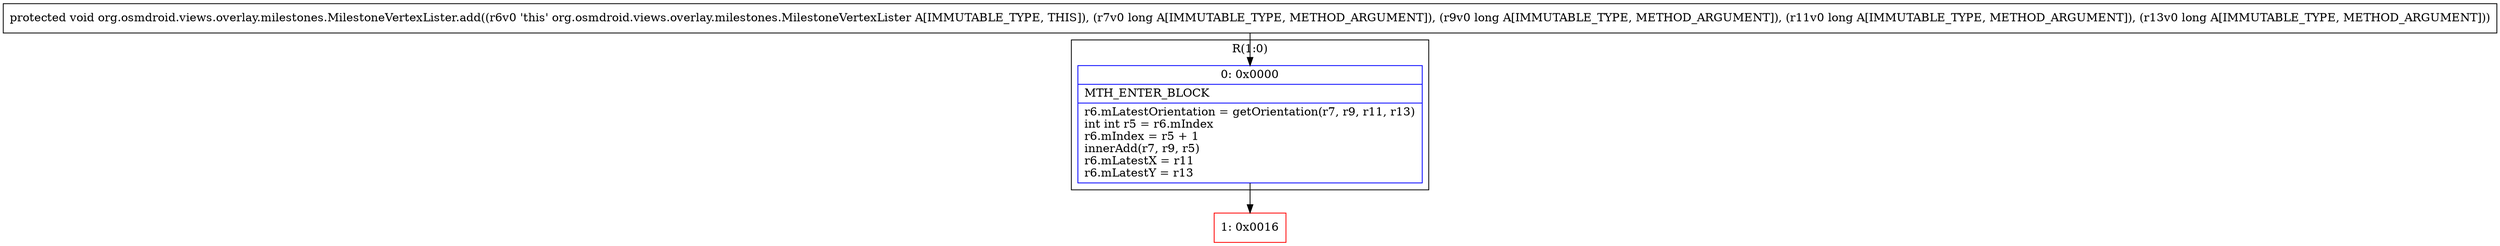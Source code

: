 digraph "CFG fororg.osmdroid.views.overlay.milestones.MilestoneVertexLister.add(JJJJ)V" {
subgraph cluster_Region_1792948767 {
label = "R(1:0)";
node [shape=record,color=blue];
Node_0 [shape=record,label="{0\:\ 0x0000|MTH_ENTER_BLOCK\l|r6.mLatestOrientation = getOrientation(r7, r9, r11, r13)\lint int r5 = r6.mIndex\lr6.mIndex = r5 + 1\linnerAdd(r7, r9, r5)\lr6.mLatestX = r11\lr6.mLatestY = r13\l}"];
}
Node_1 [shape=record,color=red,label="{1\:\ 0x0016}"];
MethodNode[shape=record,label="{protected void org.osmdroid.views.overlay.milestones.MilestoneVertexLister.add((r6v0 'this' org.osmdroid.views.overlay.milestones.MilestoneVertexLister A[IMMUTABLE_TYPE, THIS]), (r7v0 long A[IMMUTABLE_TYPE, METHOD_ARGUMENT]), (r9v0 long A[IMMUTABLE_TYPE, METHOD_ARGUMENT]), (r11v0 long A[IMMUTABLE_TYPE, METHOD_ARGUMENT]), (r13v0 long A[IMMUTABLE_TYPE, METHOD_ARGUMENT])) }"];
MethodNode -> Node_0;
Node_0 -> Node_1;
}

